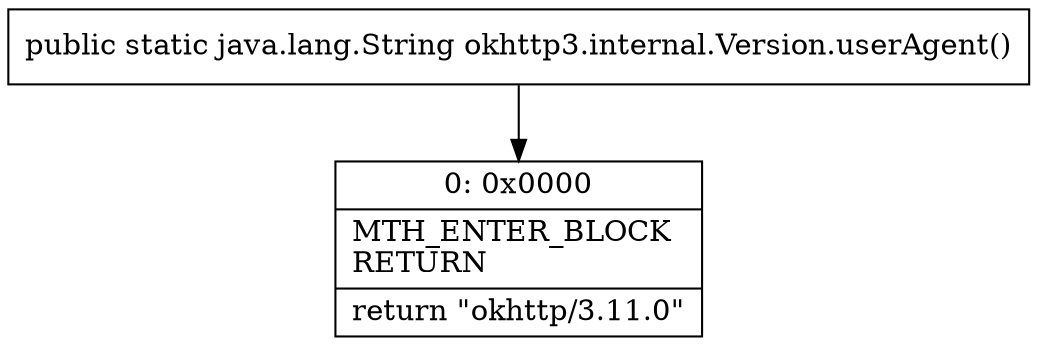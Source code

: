digraph "CFG forokhttp3.internal.Version.userAgent()Ljava\/lang\/String;" {
Node_0 [shape=record,label="{0\:\ 0x0000|MTH_ENTER_BLOCK\lRETURN\l|return \"okhttp\/3.11.0\"\l}"];
MethodNode[shape=record,label="{public static java.lang.String okhttp3.internal.Version.userAgent() }"];
MethodNode -> Node_0;
}

